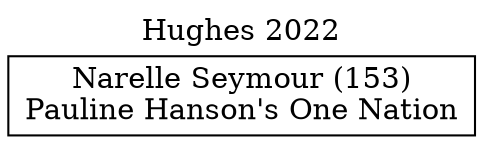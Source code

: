 // House preference flow
digraph "Narelle Seymour (153)_Hughes_2022" {
	graph [label="Hughes 2022" labelloc=t mclimit=10]
	node [shape=box]
	"Narelle Seymour (153)" [label="Narelle Seymour (153)
Pauline Hanson's One Nation"]
}

